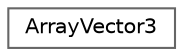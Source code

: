 digraph "Graphical Class Hierarchy"
{
 // LATEX_PDF_SIZE
  bgcolor="transparent";
  edge [fontname=Helvetica,fontsize=10,labelfontname=Helvetica,labelfontsize=10];
  node [fontname=Helvetica,fontsize=10,shape=box,height=0.2,width=0.4];
  rankdir="LR";
  Node0 [id="Node000000",label="ArrayVector3",height=0.2,width=0.4,color="grey40", fillcolor="white", style="filled",URL="$struct_array_vector3.html",tooltip=" "];
}
